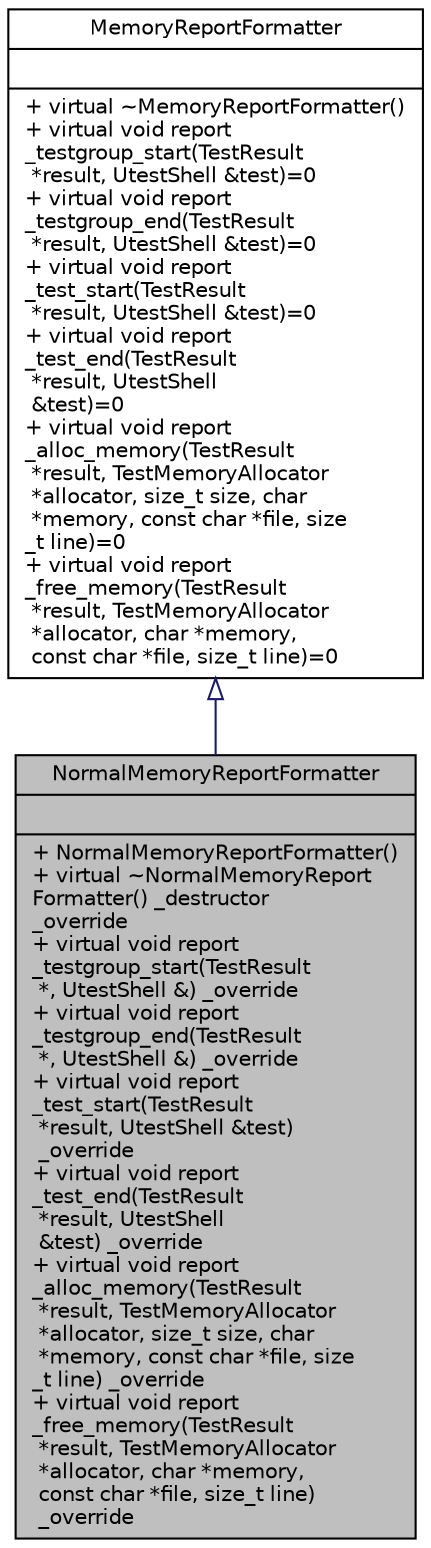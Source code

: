 digraph "NormalMemoryReportFormatter"
{
 // LATEX_PDF_SIZE
  edge [fontname="Helvetica",fontsize="10",labelfontname="Helvetica",labelfontsize="10"];
  node [fontname="Helvetica",fontsize="10",shape=record];
  Node1 [label="{NormalMemoryReportFormatter\n||+  NormalMemoryReportFormatter()\l+ virtual ~NormalMemoryReport\lFormatter() _destructor\l_override\l+ virtual void report\l_testgroup_start(TestResult\l *, UtestShell &) _override\l+ virtual void report\l_testgroup_end(TestResult\l *, UtestShell &) _override\l+ virtual void report\l_test_start(TestResult\l *result, UtestShell &test)\l _override\l+ virtual void report\l_test_end(TestResult\l *result, UtestShell\l &test) _override\l+ virtual void report\l_alloc_memory(TestResult\l *result, TestMemoryAllocator\l *allocator, size_t size, char\l *memory, const char *file, size\l_t line) _override\l+ virtual void report\l_free_memory(TestResult\l *result, TestMemoryAllocator\l *allocator, char *memory,\l const char *file, size_t line)\l _override\l}",height=0.2,width=0.4,color="black", fillcolor="grey75", style="filled", fontcolor="black",tooltip=" "];
  Node2 -> Node1 [dir="back",color="midnightblue",fontsize="10",style="solid",arrowtail="onormal",fontname="Helvetica"];
  Node2 [label="{MemoryReportFormatter\n||+ virtual ~MemoryReportFormatter()\l+ virtual void report\l_testgroup_start(TestResult\l *result, UtestShell &test)=0\l+ virtual void report\l_testgroup_end(TestResult\l *result, UtestShell &test)=0\l+ virtual void report\l_test_start(TestResult\l *result, UtestShell &test)=0\l+ virtual void report\l_test_end(TestResult\l *result, UtestShell\l &test)=0\l+ virtual void report\l_alloc_memory(TestResult\l *result, TestMemoryAllocator\l *allocator, size_t size, char\l *memory, const char *file, size\l_t line)=0\l+ virtual void report\l_free_memory(TestResult\l *result, TestMemoryAllocator\l *allocator, char *memory,\l const char *file, size_t line)=0\l}",height=0.2,width=0.4,color="black", fillcolor="white", style="filled",URL="$classMemoryReportFormatter.html",tooltip=" "];
}
